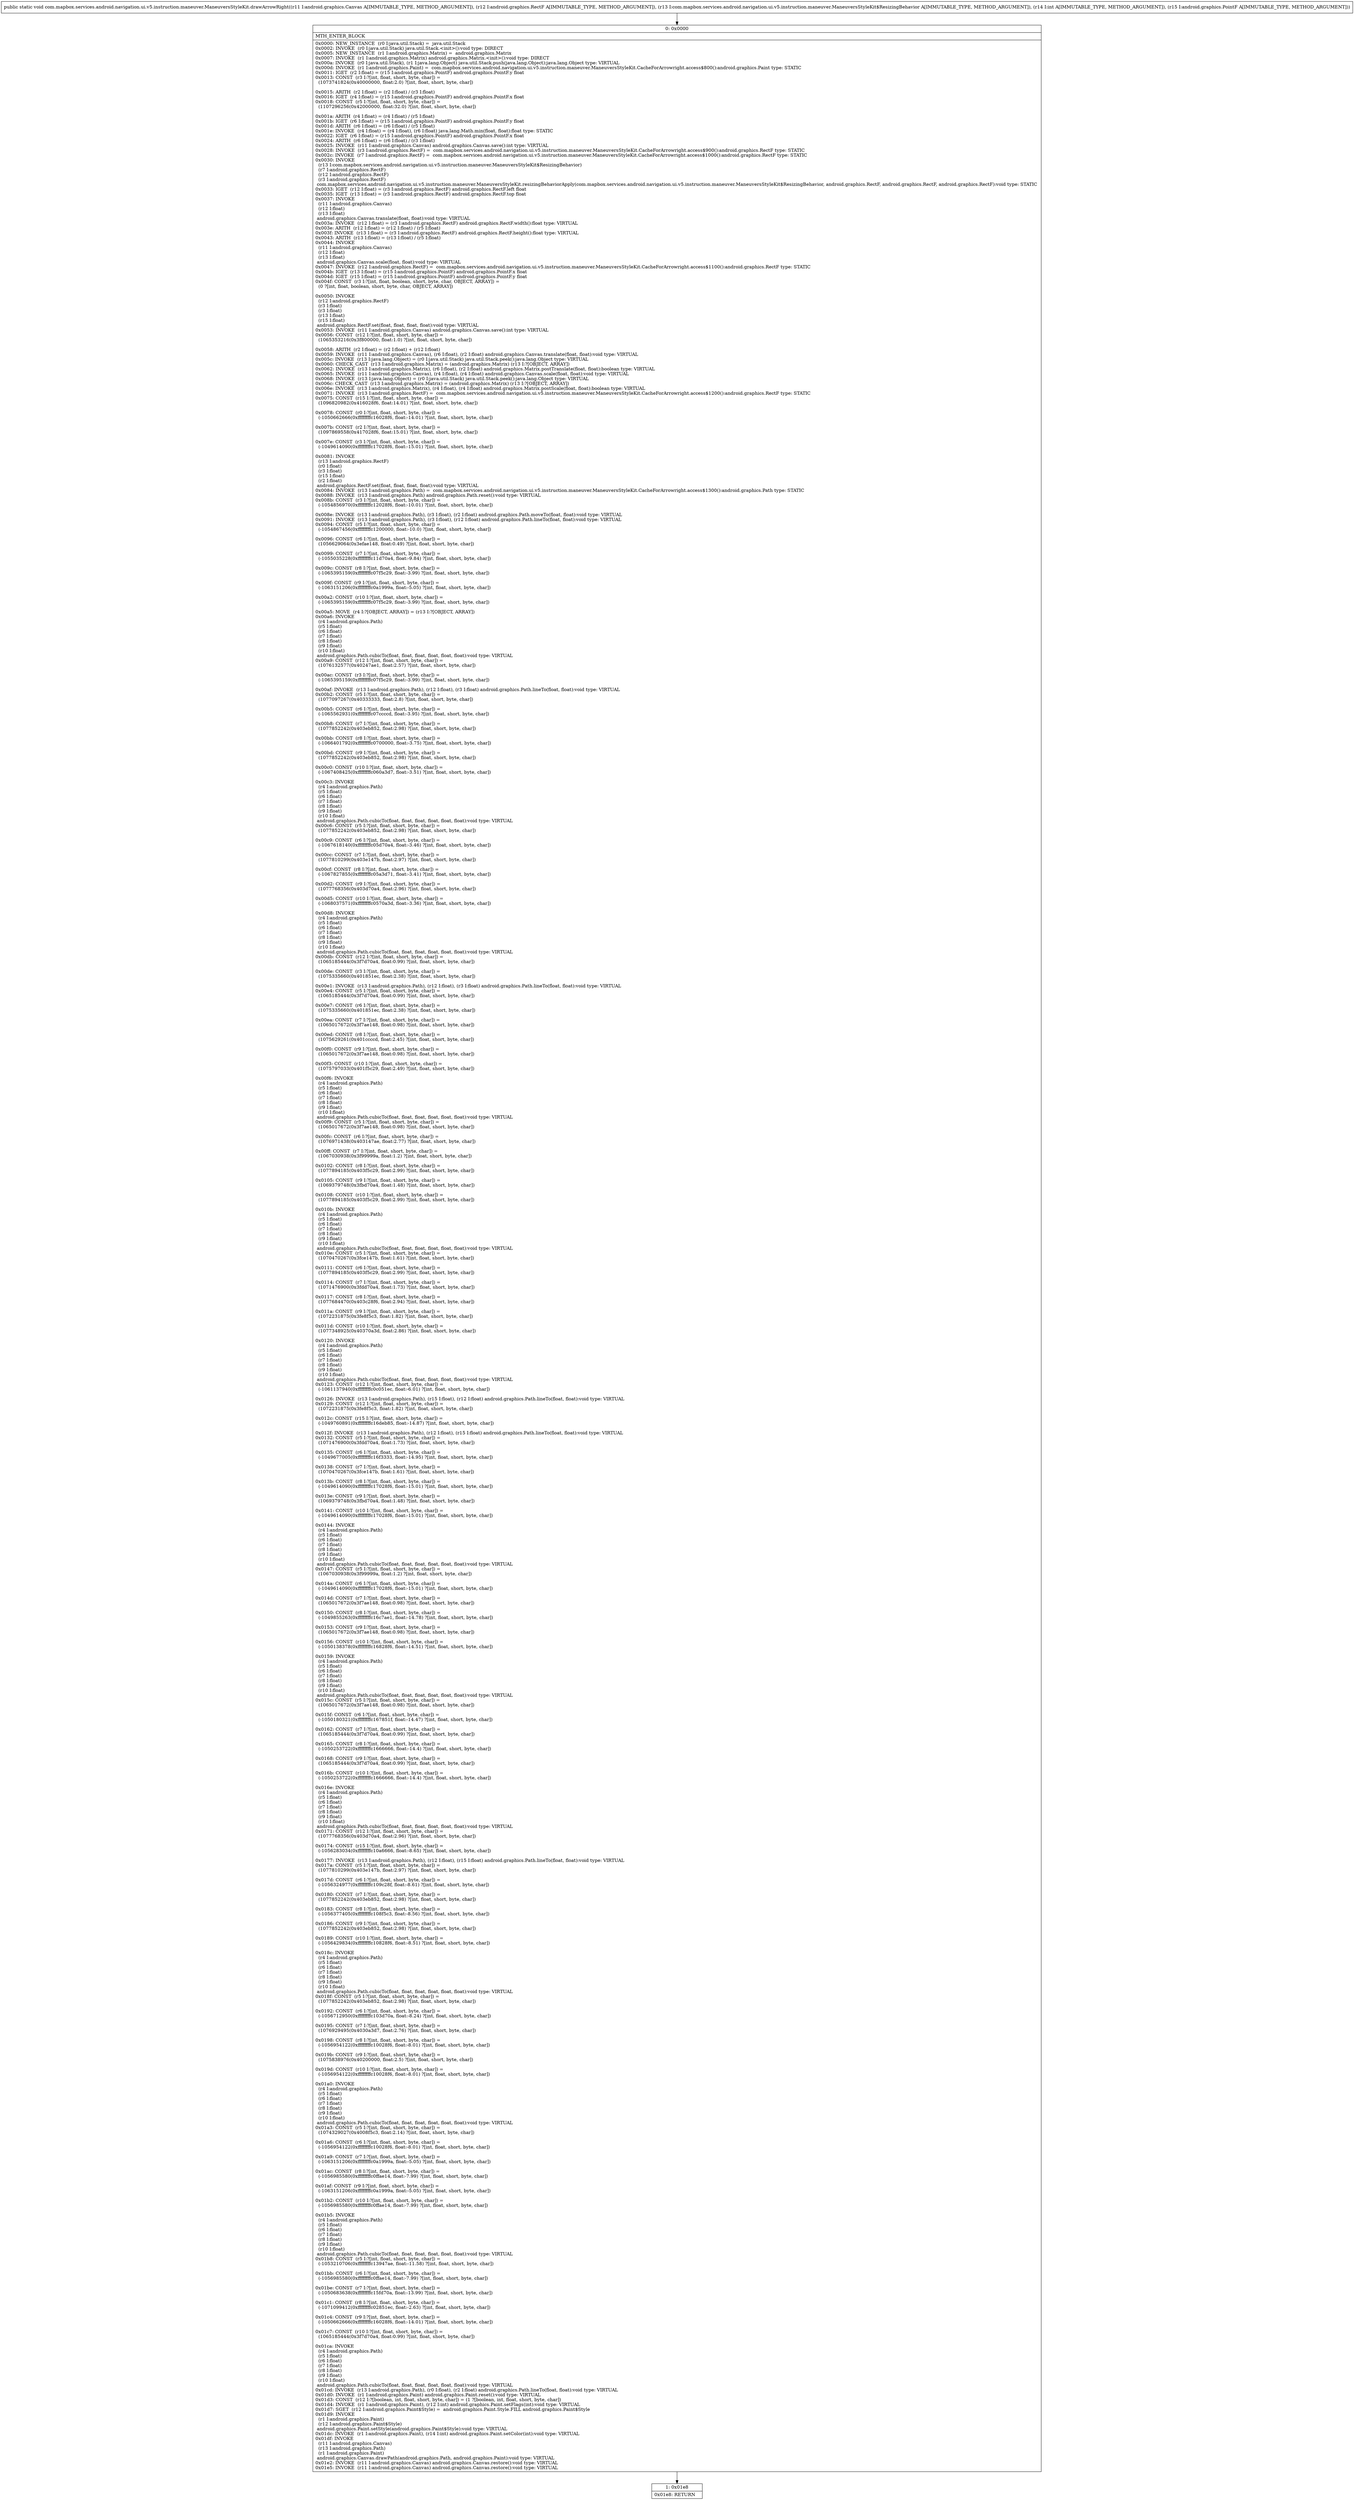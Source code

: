 digraph "CFG forcom.mapbox.services.android.navigation.ui.v5.instruction.maneuver.ManeuversStyleKit.drawArrowRight(Landroid\/graphics\/Canvas;Landroid\/graphics\/RectF;Lcom\/mapbox\/services\/android\/navigation\/ui\/v5\/instruction\/maneuver\/ManeuversStyleKit$ResizingBehavior;ILandroid\/graphics\/PointF;)V" {
Node_0 [shape=record,label="{0\:\ 0x0000|MTH_ENTER_BLOCK\l|0x0000: NEW_INSTANCE  (r0 I:java.util.Stack) =  java.util.Stack \l0x0002: INVOKE  (r0 I:java.util.Stack) java.util.Stack.\<init\>():void type: DIRECT \l0x0005: NEW_INSTANCE  (r1 I:android.graphics.Matrix) =  android.graphics.Matrix \l0x0007: INVOKE  (r1 I:android.graphics.Matrix) android.graphics.Matrix.\<init\>():void type: DIRECT \l0x000a: INVOKE  (r0 I:java.util.Stack), (r1 I:java.lang.Object) java.util.Stack.push(java.lang.Object):java.lang.Object type: VIRTUAL \l0x000d: INVOKE  (r1 I:android.graphics.Paint) =  com.mapbox.services.android.navigation.ui.v5.instruction.maneuver.ManeuversStyleKit.CacheForArrowright.access$800():android.graphics.Paint type: STATIC \l0x0011: IGET  (r2 I:float) = (r15 I:android.graphics.PointF) android.graphics.PointF.y float \l0x0013: CONST  (r3 I:?[int, float, short, byte, char]) = \l  (1073741824(0x40000000, float:2.0) ?[int, float, short, byte, char])\l \l0x0015: ARITH  (r2 I:float) = (r2 I:float) \/ (r3 I:float) \l0x0016: IGET  (r4 I:float) = (r15 I:android.graphics.PointF) android.graphics.PointF.x float \l0x0018: CONST  (r5 I:?[int, float, short, byte, char]) = \l  (1107296256(0x42000000, float:32.0) ?[int, float, short, byte, char])\l \l0x001a: ARITH  (r4 I:float) = (r4 I:float) \/ (r5 I:float) \l0x001b: IGET  (r6 I:float) = (r15 I:android.graphics.PointF) android.graphics.PointF.y float \l0x001d: ARITH  (r6 I:float) = (r6 I:float) \/ (r5 I:float) \l0x001e: INVOKE  (r4 I:float) = (r4 I:float), (r6 I:float) java.lang.Math.min(float, float):float type: STATIC \l0x0022: IGET  (r6 I:float) = (r15 I:android.graphics.PointF) android.graphics.PointF.x float \l0x0024: ARITH  (r6 I:float) = (r6 I:float) \/ (r3 I:float) \l0x0025: INVOKE  (r11 I:android.graphics.Canvas) android.graphics.Canvas.save():int type: VIRTUAL \l0x0028: INVOKE  (r3 I:android.graphics.RectF) =  com.mapbox.services.android.navigation.ui.v5.instruction.maneuver.ManeuversStyleKit.CacheForArrowright.access$900():android.graphics.RectF type: STATIC \l0x002c: INVOKE  (r7 I:android.graphics.RectF) =  com.mapbox.services.android.navigation.ui.v5.instruction.maneuver.ManeuversStyleKit.CacheForArrowright.access$1000():android.graphics.RectF type: STATIC \l0x0030: INVOKE  \l  (r13 I:com.mapbox.services.android.navigation.ui.v5.instruction.maneuver.ManeuversStyleKit$ResizingBehavior)\l  (r7 I:android.graphics.RectF)\l  (r12 I:android.graphics.RectF)\l  (r3 I:android.graphics.RectF)\l com.mapbox.services.android.navigation.ui.v5.instruction.maneuver.ManeuversStyleKit.resizingBehaviorApply(com.mapbox.services.android.navigation.ui.v5.instruction.maneuver.ManeuversStyleKit$ResizingBehavior, android.graphics.RectF, android.graphics.RectF, android.graphics.RectF):void type: STATIC \l0x0033: IGET  (r12 I:float) = (r3 I:android.graphics.RectF) android.graphics.RectF.left float \l0x0035: IGET  (r13 I:float) = (r3 I:android.graphics.RectF) android.graphics.RectF.top float \l0x0037: INVOKE  \l  (r11 I:android.graphics.Canvas)\l  (r12 I:float)\l  (r13 I:float)\l android.graphics.Canvas.translate(float, float):void type: VIRTUAL \l0x003a: INVOKE  (r12 I:float) = (r3 I:android.graphics.RectF) android.graphics.RectF.width():float type: VIRTUAL \l0x003e: ARITH  (r12 I:float) = (r12 I:float) \/ (r5 I:float) \l0x003f: INVOKE  (r13 I:float) = (r3 I:android.graphics.RectF) android.graphics.RectF.height():float type: VIRTUAL \l0x0043: ARITH  (r13 I:float) = (r13 I:float) \/ (r5 I:float) \l0x0044: INVOKE  \l  (r11 I:android.graphics.Canvas)\l  (r12 I:float)\l  (r13 I:float)\l android.graphics.Canvas.scale(float, float):void type: VIRTUAL \l0x0047: INVOKE  (r12 I:android.graphics.RectF) =  com.mapbox.services.android.navigation.ui.v5.instruction.maneuver.ManeuversStyleKit.CacheForArrowright.access$1100():android.graphics.RectF type: STATIC \l0x004b: IGET  (r13 I:float) = (r15 I:android.graphics.PointF) android.graphics.PointF.x float \l0x004d: IGET  (r15 I:float) = (r15 I:android.graphics.PointF) android.graphics.PointF.y float \l0x004f: CONST  (r3 I:?[int, float, boolean, short, byte, char, OBJECT, ARRAY]) = \l  (0 ?[int, float, boolean, short, byte, char, OBJECT, ARRAY])\l \l0x0050: INVOKE  \l  (r12 I:android.graphics.RectF)\l  (r3 I:float)\l  (r3 I:float)\l  (r13 I:float)\l  (r15 I:float)\l android.graphics.RectF.set(float, float, float, float):void type: VIRTUAL \l0x0053: INVOKE  (r11 I:android.graphics.Canvas) android.graphics.Canvas.save():int type: VIRTUAL \l0x0056: CONST  (r12 I:?[int, float, short, byte, char]) = \l  (1065353216(0x3f800000, float:1.0) ?[int, float, short, byte, char])\l \l0x0058: ARITH  (r2 I:float) = (r2 I:float) + (r12 I:float) \l0x0059: INVOKE  (r11 I:android.graphics.Canvas), (r6 I:float), (r2 I:float) android.graphics.Canvas.translate(float, float):void type: VIRTUAL \l0x005c: INVOKE  (r13 I:java.lang.Object) = (r0 I:java.util.Stack) java.util.Stack.peek():java.lang.Object type: VIRTUAL \l0x0060: CHECK_CAST  (r13 I:android.graphics.Matrix) = (android.graphics.Matrix) (r13 I:?[OBJECT, ARRAY]) \l0x0062: INVOKE  (r13 I:android.graphics.Matrix), (r6 I:float), (r2 I:float) android.graphics.Matrix.postTranslate(float, float):boolean type: VIRTUAL \l0x0065: INVOKE  (r11 I:android.graphics.Canvas), (r4 I:float), (r4 I:float) android.graphics.Canvas.scale(float, float):void type: VIRTUAL \l0x0068: INVOKE  (r13 I:java.lang.Object) = (r0 I:java.util.Stack) java.util.Stack.peek():java.lang.Object type: VIRTUAL \l0x006c: CHECK_CAST  (r13 I:android.graphics.Matrix) = (android.graphics.Matrix) (r13 I:?[OBJECT, ARRAY]) \l0x006e: INVOKE  (r13 I:android.graphics.Matrix), (r4 I:float), (r4 I:float) android.graphics.Matrix.postScale(float, float):boolean type: VIRTUAL \l0x0071: INVOKE  (r13 I:android.graphics.RectF) =  com.mapbox.services.android.navigation.ui.v5.instruction.maneuver.ManeuversStyleKit.CacheForArrowright.access$1200():android.graphics.RectF type: STATIC \l0x0075: CONST  (r15 I:?[int, float, short, byte, char]) = \l  (1096820982(0x416028f6, float:14.01) ?[int, float, short, byte, char])\l \l0x0078: CONST  (r0 I:?[int, float, short, byte, char]) = \l  (\-1050662666(0xffffffffc16028f6, float:\-14.01) ?[int, float, short, byte, char])\l \l0x007b: CONST  (r2 I:?[int, float, short, byte, char]) = \l  (1097869558(0x417028f6, float:15.01) ?[int, float, short, byte, char])\l \l0x007e: CONST  (r3 I:?[int, float, short, byte, char]) = \l  (\-1049614090(0xffffffffc17028f6, float:\-15.01) ?[int, float, short, byte, char])\l \l0x0081: INVOKE  \l  (r13 I:android.graphics.RectF)\l  (r0 I:float)\l  (r3 I:float)\l  (r15 I:float)\l  (r2 I:float)\l android.graphics.RectF.set(float, float, float, float):void type: VIRTUAL \l0x0084: INVOKE  (r13 I:android.graphics.Path) =  com.mapbox.services.android.navigation.ui.v5.instruction.maneuver.ManeuversStyleKit.CacheForArrowright.access$1300():android.graphics.Path type: STATIC \l0x0088: INVOKE  (r13 I:android.graphics.Path) android.graphics.Path.reset():void type: VIRTUAL \l0x008b: CONST  (r3 I:?[int, float, short, byte, char]) = \l  (\-1054856970(0xffffffffc12028f6, float:\-10.01) ?[int, float, short, byte, char])\l \l0x008e: INVOKE  (r13 I:android.graphics.Path), (r3 I:float), (r2 I:float) android.graphics.Path.moveTo(float, float):void type: VIRTUAL \l0x0091: INVOKE  (r13 I:android.graphics.Path), (r3 I:float), (r12 I:float) android.graphics.Path.lineTo(float, float):void type: VIRTUAL \l0x0094: CONST  (r5 I:?[int, float, short, byte, char]) = \l  (\-1054867456(0xffffffffc1200000, float:\-10.0) ?[int, float, short, byte, char])\l \l0x0096: CONST  (r6 I:?[int, float, short, byte, char]) = \l  (1056629064(0x3efae148, float:0.49) ?[int, float, short, byte, char])\l \l0x0099: CONST  (r7 I:?[int, float, short, byte, char]) = \l  (\-1055035228(0xffffffffc11d70a4, float:\-9.84) ?[int, float, short, byte, char])\l \l0x009c: CONST  (r8 I:?[int, float, short, byte, char]) = \l  (\-1065395159(0xffffffffc07f5c29, float:\-3.99) ?[int, float, short, byte, char])\l \l0x009f: CONST  (r9 I:?[int, float, short, byte, char]) = \l  (\-1063151206(0xffffffffc0a1999a, float:\-5.05) ?[int, float, short, byte, char])\l \l0x00a2: CONST  (r10 I:?[int, float, short, byte, char]) = \l  (\-1065395159(0xffffffffc07f5c29, float:\-3.99) ?[int, float, short, byte, char])\l \l0x00a5: MOVE  (r4 I:?[OBJECT, ARRAY]) = (r13 I:?[OBJECT, ARRAY]) \l0x00a6: INVOKE  \l  (r4 I:android.graphics.Path)\l  (r5 I:float)\l  (r6 I:float)\l  (r7 I:float)\l  (r8 I:float)\l  (r9 I:float)\l  (r10 I:float)\l android.graphics.Path.cubicTo(float, float, float, float, float, float):void type: VIRTUAL \l0x00a9: CONST  (r12 I:?[int, float, short, byte, char]) = \l  (1076132577(0x40247ae1, float:2.57) ?[int, float, short, byte, char])\l \l0x00ac: CONST  (r3 I:?[int, float, short, byte, char]) = \l  (\-1065395159(0xffffffffc07f5c29, float:\-3.99) ?[int, float, short, byte, char])\l \l0x00af: INVOKE  (r13 I:android.graphics.Path), (r12 I:float), (r3 I:float) android.graphics.Path.lineTo(float, float):void type: VIRTUAL \l0x00b2: CONST  (r5 I:?[int, float, short, byte, char]) = \l  (1077097267(0x40333333, float:2.8) ?[int, float, short, byte, char])\l \l0x00b5: CONST  (r6 I:?[int, float, short, byte, char]) = \l  (\-1065562931(0xffffffffc07ccccd, float:\-3.95) ?[int, float, short, byte, char])\l \l0x00b8: CONST  (r7 I:?[int, float, short, byte, char]) = \l  (1077852242(0x403eb852, float:2.98) ?[int, float, short, byte, char])\l \l0x00bb: CONST  (r8 I:?[int, float, short, byte, char]) = \l  (\-1066401792(0xffffffffc0700000, float:\-3.75) ?[int, float, short, byte, char])\l \l0x00bd: CONST  (r9 I:?[int, float, short, byte, char]) = \l  (1077852242(0x403eb852, float:2.98) ?[int, float, short, byte, char])\l \l0x00c0: CONST  (r10 I:?[int, float, short, byte, char]) = \l  (\-1067408425(0xffffffffc060a3d7, float:\-3.51) ?[int, float, short, byte, char])\l \l0x00c3: INVOKE  \l  (r4 I:android.graphics.Path)\l  (r5 I:float)\l  (r6 I:float)\l  (r7 I:float)\l  (r8 I:float)\l  (r9 I:float)\l  (r10 I:float)\l android.graphics.Path.cubicTo(float, float, float, float, float, float):void type: VIRTUAL \l0x00c6: CONST  (r5 I:?[int, float, short, byte, char]) = \l  (1077852242(0x403eb852, float:2.98) ?[int, float, short, byte, char])\l \l0x00c9: CONST  (r6 I:?[int, float, short, byte, char]) = \l  (\-1067618140(0xffffffffc05d70a4, float:\-3.46) ?[int, float, short, byte, char])\l \l0x00cc: CONST  (r7 I:?[int, float, short, byte, char]) = \l  (1077810299(0x403e147b, float:2.97) ?[int, float, short, byte, char])\l \l0x00cf: CONST  (r8 I:?[int, float, short, byte, char]) = \l  (\-1067827855(0xffffffffc05a3d71, float:\-3.41) ?[int, float, short, byte, char])\l \l0x00d2: CONST  (r9 I:?[int, float, short, byte, char]) = \l  (1077768356(0x403d70a4, float:2.96) ?[int, float, short, byte, char])\l \l0x00d5: CONST  (r10 I:?[int, float, short, byte, char]) = \l  (\-1068037571(0xffffffffc0570a3d, float:\-3.36) ?[int, float, short, byte, char])\l \l0x00d8: INVOKE  \l  (r4 I:android.graphics.Path)\l  (r5 I:float)\l  (r6 I:float)\l  (r7 I:float)\l  (r8 I:float)\l  (r9 I:float)\l  (r10 I:float)\l android.graphics.Path.cubicTo(float, float, float, float, float, float):void type: VIRTUAL \l0x00db: CONST  (r12 I:?[int, float, short, byte, char]) = \l  (1065185444(0x3f7d70a4, float:0.99) ?[int, float, short, byte, char])\l \l0x00de: CONST  (r3 I:?[int, float, short, byte, char]) = \l  (1075335660(0x401851ec, float:2.38) ?[int, float, short, byte, char])\l \l0x00e1: INVOKE  (r13 I:android.graphics.Path), (r12 I:float), (r3 I:float) android.graphics.Path.lineTo(float, float):void type: VIRTUAL \l0x00e4: CONST  (r5 I:?[int, float, short, byte, char]) = \l  (1065185444(0x3f7d70a4, float:0.99) ?[int, float, short, byte, char])\l \l0x00e7: CONST  (r6 I:?[int, float, short, byte, char]) = \l  (1075335660(0x401851ec, float:2.38) ?[int, float, short, byte, char])\l \l0x00ea: CONST  (r7 I:?[int, float, short, byte, char]) = \l  (1065017672(0x3f7ae148, float:0.98) ?[int, float, short, byte, char])\l \l0x00ed: CONST  (r8 I:?[int, float, short, byte, char]) = \l  (1075629261(0x401ccccd, float:2.45) ?[int, float, short, byte, char])\l \l0x00f0: CONST  (r9 I:?[int, float, short, byte, char]) = \l  (1065017672(0x3f7ae148, float:0.98) ?[int, float, short, byte, char])\l \l0x00f3: CONST  (r10 I:?[int, float, short, byte, char]) = \l  (1075797033(0x401f5c29, float:2.49) ?[int, float, short, byte, char])\l \l0x00f6: INVOKE  \l  (r4 I:android.graphics.Path)\l  (r5 I:float)\l  (r6 I:float)\l  (r7 I:float)\l  (r8 I:float)\l  (r9 I:float)\l  (r10 I:float)\l android.graphics.Path.cubicTo(float, float, float, float, float, float):void type: VIRTUAL \l0x00f9: CONST  (r5 I:?[int, float, short, byte, char]) = \l  (1065017672(0x3f7ae148, float:0.98) ?[int, float, short, byte, char])\l \l0x00fc: CONST  (r6 I:?[int, float, short, byte, char]) = \l  (1076971438(0x403147ae, float:2.77) ?[int, float, short, byte, char])\l \l0x00ff: CONST  (r7 I:?[int, float, short, byte, char]) = \l  (1067030938(0x3f99999a, float:1.2) ?[int, float, short, byte, char])\l \l0x0102: CONST  (r8 I:?[int, float, short, byte, char]) = \l  (1077894185(0x403f5c29, float:2.99) ?[int, float, short, byte, char])\l \l0x0105: CONST  (r9 I:?[int, float, short, byte, char]) = \l  (1069379748(0x3fbd70a4, float:1.48) ?[int, float, short, byte, char])\l \l0x0108: CONST  (r10 I:?[int, float, short, byte, char]) = \l  (1077894185(0x403f5c29, float:2.99) ?[int, float, short, byte, char])\l \l0x010b: INVOKE  \l  (r4 I:android.graphics.Path)\l  (r5 I:float)\l  (r6 I:float)\l  (r7 I:float)\l  (r8 I:float)\l  (r9 I:float)\l  (r10 I:float)\l android.graphics.Path.cubicTo(float, float, float, float, float, float):void type: VIRTUAL \l0x010e: CONST  (r5 I:?[int, float, short, byte, char]) = \l  (1070470267(0x3fce147b, float:1.61) ?[int, float, short, byte, char])\l \l0x0111: CONST  (r6 I:?[int, float, short, byte, char]) = \l  (1077894185(0x403f5c29, float:2.99) ?[int, float, short, byte, char])\l \l0x0114: CONST  (r7 I:?[int, float, short, byte, char]) = \l  (1071476900(0x3fdd70a4, float:1.73) ?[int, float, short, byte, char])\l \l0x0117: CONST  (r8 I:?[int, float, short, byte, char]) = \l  (1077684470(0x403c28f6, float:2.94) ?[int, float, short, byte, char])\l \l0x011a: CONST  (r9 I:?[int, float, short, byte, char]) = \l  (1072231875(0x3fe8f5c3, float:1.82) ?[int, float, short, byte, char])\l \l0x011d: CONST  (r10 I:?[int, float, short, byte, char]) = \l  (1077348925(0x40370a3d, float:2.86) ?[int, float, short, byte, char])\l \l0x0120: INVOKE  \l  (r4 I:android.graphics.Path)\l  (r5 I:float)\l  (r6 I:float)\l  (r7 I:float)\l  (r8 I:float)\l  (r9 I:float)\l  (r10 I:float)\l android.graphics.Path.cubicTo(float, float, float, float, float, float):void type: VIRTUAL \l0x0123: CONST  (r12 I:?[int, float, short, byte, char]) = \l  (\-1061137940(0xffffffffc0c051ec, float:\-6.01) ?[int, float, short, byte, char])\l \l0x0126: INVOKE  (r13 I:android.graphics.Path), (r15 I:float), (r12 I:float) android.graphics.Path.lineTo(float, float):void type: VIRTUAL \l0x0129: CONST  (r12 I:?[int, float, short, byte, char]) = \l  (1072231875(0x3fe8f5c3, float:1.82) ?[int, float, short, byte, char])\l \l0x012c: CONST  (r15 I:?[int, float, short, byte, char]) = \l  (\-1049760891(0xffffffffc16deb85, float:\-14.87) ?[int, float, short, byte, char])\l \l0x012f: INVOKE  (r13 I:android.graphics.Path), (r12 I:float), (r15 I:float) android.graphics.Path.lineTo(float, float):void type: VIRTUAL \l0x0132: CONST  (r5 I:?[int, float, short, byte, char]) = \l  (1071476900(0x3fdd70a4, float:1.73) ?[int, float, short, byte, char])\l \l0x0135: CONST  (r6 I:?[int, float, short, byte, char]) = \l  (\-1049677005(0xffffffffc16f3333, float:\-14.95) ?[int, float, short, byte, char])\l \l0x0138: CONST  (r7 I:?[int, float, short, byte, char]) = \l  (1070470267(0x3fce147b, float:1.61) ?[int, float, short, byte, char])\l \l0x013b: CONST  (r8 I:?[int, float, short, byte, char]) = \l  (\-1049614090(0xffffffffc17028f6, float:\-15.01) ?[int, float, short, byte, char])\l \l0x013e: CONST  (r9 I:?[int, float, short, byte, char]) = \l  (1069379748(0x3fbd70a4, float:1.48) ?[int, float, short, byte, char])\l \l0x0141: CONST  (r10 I:?[int, float, short, byte, char]) = \l  (\-1049614090(0xffffffffc17028f6, float:\-15.01) ?[int, float, short, byte, char])\l \l0x0144: INVOKE  \l  (r4 I:android.graphics.Path)\l  (r5 I:float)\l  (r6 I:float)\l  (r7 I:float)\l  (r8 I:float)\l  (r9 I:float)\l  (r10 I:float)\l android.graphics.Path.cubicTo(float, float, float, float, float, float):void type: VIRTUAL \l0x0147: CONST  (r5 I:?[int, float, short, byte, char]) = \l  (1067030938(0x3f99999a, float:1.2) ?[int, float, short, byte, char])\l \l0x014a: CONST  (r6 I:?[int, float, short, byte, char]) = \l  (\-1049614090(0xffffffffc17028f6, float:\-15.01) ?[int, float, short, byte, char])\l \l0x014d: CONST  (r7 I:?[int, float, short, byte, char]) = \l  (1065017672(0x3f7ae148, float:0.98) ?[int, float, short, byte, char])\l \l0x0150: CONST  (r8 I:?[int, float, short, byte, char]) = \l  (\-1049855263(0xffffffffc16c7ae1, float:\-14.78) ?[int, float, short, byte, char])\l \l0x0153: CONST  (r9 I:?[int, float, short, byte, char]) = \l  (1065017672(0x3f7ae148, float:0.98) ?[int, float, short, byte, char])\l \l0x0156: CONST  (r10 I:?[int, float, short, byte, char]) = \l  (\-1050138378(0xffffffffc16828f6, float:\-14.51) ?[int, float, short, byte, char])\l \l0x0159: INVOKE  \l  (r4 I:android.graphics.Path)\l  (r5 I:float)\l  (r6 I:float)\l  (r7 I:float)\l  (r8 I:float)\l  (r9 I:float)\l  (r10 I:float)\l android.graphics.Path.cubicTo(float, float, float, float, float, float):void type: VIRTUAL \l0x015c: CONST  (r5 I:?[int, float, short, byte, char]) = \l  (1065017672(0x3f7ae148, float:0.98) ?[int, float, short, byte, char])\l \l0x015f: CONST  (r6 I:?[int, float, short, byte, char]) = \l  (\-1050180321(0xffffffffc167851f, float:\-14.47) ?[int, float, short, byte, char])\l \l0x0162: CONST  (r7 I:?[int, float, short, byte, char]) = \l  (1065185444(0x3f7d70a4, float:0.99) ?[int, float, short, byte, char])\l \l0x0165: CONST  (r8 I:?[int, float, short, byte, char]) = \l  (\-1050253722(0xffffffffc1666666, float:\-14.4) ?[int, float, short, byte, char])\l \l0x0168: CONST  (r9 I:?[int, float, short, byte, char]) = \l  (1065185444(0x3f7d70a4, float:0.99) ?[int, float, short, byte, char])\l \l0x016b: CONST  (r10 I:?[int, float, short, byte, char]) = \l  (\-1050253722(0xffffffffc1666666, float:\-14.4) ?[int, float, short, byte, char])\l \l0x016e: INVOKE  \l  (r4 I:android.graphics.Path)\l  (r5 I:float)\l  (r6 I:float)\l  (r7 I:float)\l  (r8 I:float)\l  (r9 I:float)\l  (r10 I:float)\l android.graphics.Path.cubicTo(float, float, float, float, float, float):void type: VIRTUAL \l0x0171: CONST  (r12 I:?[int, float, short, byte, char]) = \l  (1077768356(0x403d70a4, float:2.96) ?[int, float, short, byte, char])\l \l0x0174: CONST  (r15 I:?[int, float, short, byte, char]) = \l  (\-1056283034(0xffffffffc10a6666, float:\-8.65) ?[int, float, short, byte, char])\l \l0x0177: INVOKE  (r13 I:android.graphics.Path), (r12 I:float), (r15 I:float) android.graphics.Path.lineTo(float, float):void type: VIRTUAL \l0x017a: CONST  (r5 I:?[int, float, short, byte, char]) = \l  (1077810299(0x403e147b, float:2.97) ?[int, float, short, byte, char])\l \l0x017d: CONST  (r6 I:?[int, float, short, byte, char]) = \l  (\-1056324977(0xffffffffc109c28f, float:\-8.61) ?[int, float, short, byte, char])\l \l0x0180: CONST  (r7 I:?[int, float, short, byte, char]) = \l  (1077852242(0x403eb852, float:2.98) ?[int, float, short, byte, char])\l \l0x0183: CONST  (r8 I:?[int, float, short, byte, char]) = \l  (\-1056377405(0xffffffffc108f5c3, float:\-8.56) ?[int, float, short, byte, char])\l \l0x0186: CONST  (r9 I:?[int, float, short, byte, char]) = \l  (1077852242(0x403eb852, float:2.98) ?[int, float, short, byte, char])\l \l0x0189: CONST  (r10 I:?[int, float, short, byte, char]) = \l  (\-1056429834(0xffffffffc10828f6, float:\-8.51) ?[int, float, short, byte, char])\l \l0x018c: INVOKE  \l  (r4 I:android.graphics.Path)\l  (r5 I:float)\l  (r6 I:float)\l  (r7 I:float)\l  (r8 I:float)\l  (r9 I:float)\l  (r10 I:float)\l android.graphics.Path.cubicTo(float, float, float, float, float, float):void type: VIRTUAL \l0x018f: CONST  (r5 I:?[int, float, short, byte, char]) = \l  (1077852242(0x403eb852, float:2.98) ?[int, float, short, byte, char])\l \l0x0192: CONST  (r6 I:?[int, float, short, byte, char]) = \l  (\-1056712950(0xffffffffc103d70a, float:\-8.24) ?[int, float, short, byte, char])\l \l0x0195: CONST  (r7 I:?[int, float, short, byte, char]) = \l  (1076929495(0x4030a3d7, float:2.76) ?[int, float, short, byte, char])\l \l0x0198: CONST  (r8 I:?[int, float, short, byte, char]) = \l  (\-1056954122(0xffffffffc10028f6, float:\-8.01) ?[int, float, short, byte, char])\l \l0x019b: CONST  (r9 I:?[int, float, short, byte, char]) = \l  (1075838976(0x40200000, float:2.5) ?[int, float, short, byte, char])\l \l0x019d: CONST  (r10 I:?[int, float, short, byte, char]) = \l  (\-1056954122(0xffffffffc10028f6, float:\-8.01) ?[int, float, short, byte, char])\l \l0x01a0: INVOKE  \l  (r4 I:android.graphics.Path)\l  (r5 I:float)\l  (r6 I:float)\l  (r7 I:float)\l  (r8 I:float)\l  (r9 I:float)\l  (r10 I:float)\l android.graphics.Path.cubicTo(float, float, float, float, float, float):void type: VIRTUAL \l0x01a3: CONST  (r5 I:?[int, float, short, byte, char]) = \l  (1074329027(0x4008f5c3, float:2.14) ?[int, float, short, byte, char])\l \l0x01a6: CONST  (r6 I:?[int, float, short, byte, char]) = \l  (\-1056954122(0xffffffffc10028f6, float:\-8.01) ?[int, float, short, byte, char])\l \l0x01a9: CONST  (r7 I:?[int, float, short, byte, char]) = \l  (\-1063151206(0xffffffffc0a1999a, float:\-5.05) ?[int, float, short, byte, char])\l \l0x01ac: CONST  (r8 I:?[int, float, short, byte, char]) = \l  (\-1056985580(0xffffffffc0ffae14, float:\-7.99) ?[int, float, short, byte, char])\l \l0x01af: CONST  (r9 I:?[int, float, short, byte, char]) = \l  (\-1063151206(0xffffffffc0a1999a, float:\-5.05) ?[int, float, short, byte, char])\l \l0x01b2: CONST  (r10 I:?[int, float, short, byte, char]) = \l  (\-1056985580(0xffffffffc0ffae14, float:\-7.99) ?[int, float, short, byte, char])\l \l0x01b5: INVOKE  \l  (r4 I:android.graphics.Path)\l  (r5 I:float)\l  (r6 I:float)\l  (r7 I:float)\l  (r8 I:float)\l  (r9 I:float)\l  (r10 I:float)\l android.graphics.Path.cubicTo(float, float, float, float, float, float):void type: VIRTUAL \l0x01b8: CONST  (r5 I:?[int, float, short, byte, char]) = \l  (\-1053210706(0xffffffffc13947ae, float:\-11.58) ?[int, float, short, byte, char])\l \l0x01bb: CONST  (r6 I:?[int, float, short, byte, char]) = \l  (\-1056985580(0xffffffffc0ffae14, float:\-7.99) ?[int, float, short, byte, char])\l \l0x01be: CONST  (r7 I:?[int, float, short, byte, char]) = \l  (\-1050683638(0xffffffffc15fd70a, float:\-13.99) ?[int, float, short, byte, char])\l \l0x01c1: CONST  (r8 I:?[int, float, short, byte, char]) = \l  (\-1071099412(0xffffffffc02851ec, float:\-2.63) ?[int, float, short, byte, char])\l \l0x01c4: CONST  (r9 I:?[int, float, short, byte, char]) = \l  (\-1050662666(0xffffffffc16028f6, float:\-14.01) ?[int, float, short, byte, char])\l \l0x01c7: CONST  (r10 I:?[int, float, short, byte, char]) = \l  (1065185444(0x3f7d70a4, float:0.99) ?[int, float, short, byte, char])\l \l0x01ca: INVOKE  \l  (r4 I:android.graphics.Path)\l  (r5 I:float)\l  (r6 I:float)\l  (r7 I:float)\l  (r8 I:float)\l  (r9 I:float)\l  (r10 I:float)\l android.graphics.Path.cubicTo(float, float, float, float, float, float):void type: VIRTUAL \l0x01cd: INVOKE  (r13 I:android.graphics.Path), (r0 I:float), (r2 I:float) android.graphics.Path.lineTo(float, float):void type: VIRTUAL \l0x01d0: INVOKE  (r1 I:android.graphics.Paint) android.graphics.Paint.reset():void type: VIRTUAL \l0x01d3: CONST  (r12 I:?[boolean, int, float, short, byte, char]) = (1 ?[boolean, int, float, short, byte, char]) \l0x01d4: INVOKE  (r1 I:android.graphics.Paint), (r12 I:int) android.graphics.Paint.setFlags(int):void type: VIRTUAL \l0x01d7: SGET  (r12 I:android.graphics.Paint$Style) =  android.graphics.Paint.Style.FILL android.graphics.Paint$Style \l0x01d9: INVOKE  \l  (r1 I:android.graphics.Paint)\l  (r12 I:android.graphics.Paint$Style)\l android.graphics.Paint.setStyle(android.graphics.Paint$Style):void type: VIRTUAL \l0x01dc: INVOKE  (r1 I:android.graphics.Paint), (r14 I:int) android.graphics.Paint.setColor(int):void type: VIRTUAL \l0x01df: INVOKE  \l  (r11 I:android.graphics.Canvas)\l  (r13 I:android.graphics.Path)\l  (r1 I:android.graphics.Paint)\l android.graphics.Canvas.drawPath(android.graphics.Path, android.graphics.Paint):void type: VIRTUAL \l0x01e2: INVOKE  (r11 I:android.graphics.Canvas) android.graphics.Canvas.restore():void type: VIRTUAL \l0x01e5: INVOKE  (r11 I:android.graphics.Canvas) android.graphics.Canvas.restore():void type: VIRTUAL \l}"];
Node_1 [shape=record,label="{1\:\ 0x01e8|0x01e8: RETURN   \l}"];
MethodNode[shape=record,label="{public static void com.mapbox.services.android.navigation.ui.v5.instruction.maneuver.ManeuversStyleKit.drawArrowRight((r11 I:android.graphics.Canvas A[IMMUTABLE_TYPE, METHOD_ARGUMENT]), (r12 I:android.graphics.RectF A[IMMUTABLE_TYPE, METHOD_ARGUMENT]), (r13 I:com.mapbox.services.android.navigation.ui.v5.instruction.maneuver.ManeuversStyleKit$ResizingBehavior A[IMMUTABLE_TYPE, METHOD_ARGUMENT]), (r14 I:int A[IMMUTABLE_TYPE, METHOD_ARGUMENT]), (r15 I:android.graphics.PointF A[IMMUTABLE_TYPE, METHOD_ARGUMENT])) }"];
MethodNode -> Node_0;
Node_0 -> Node_1;
}

